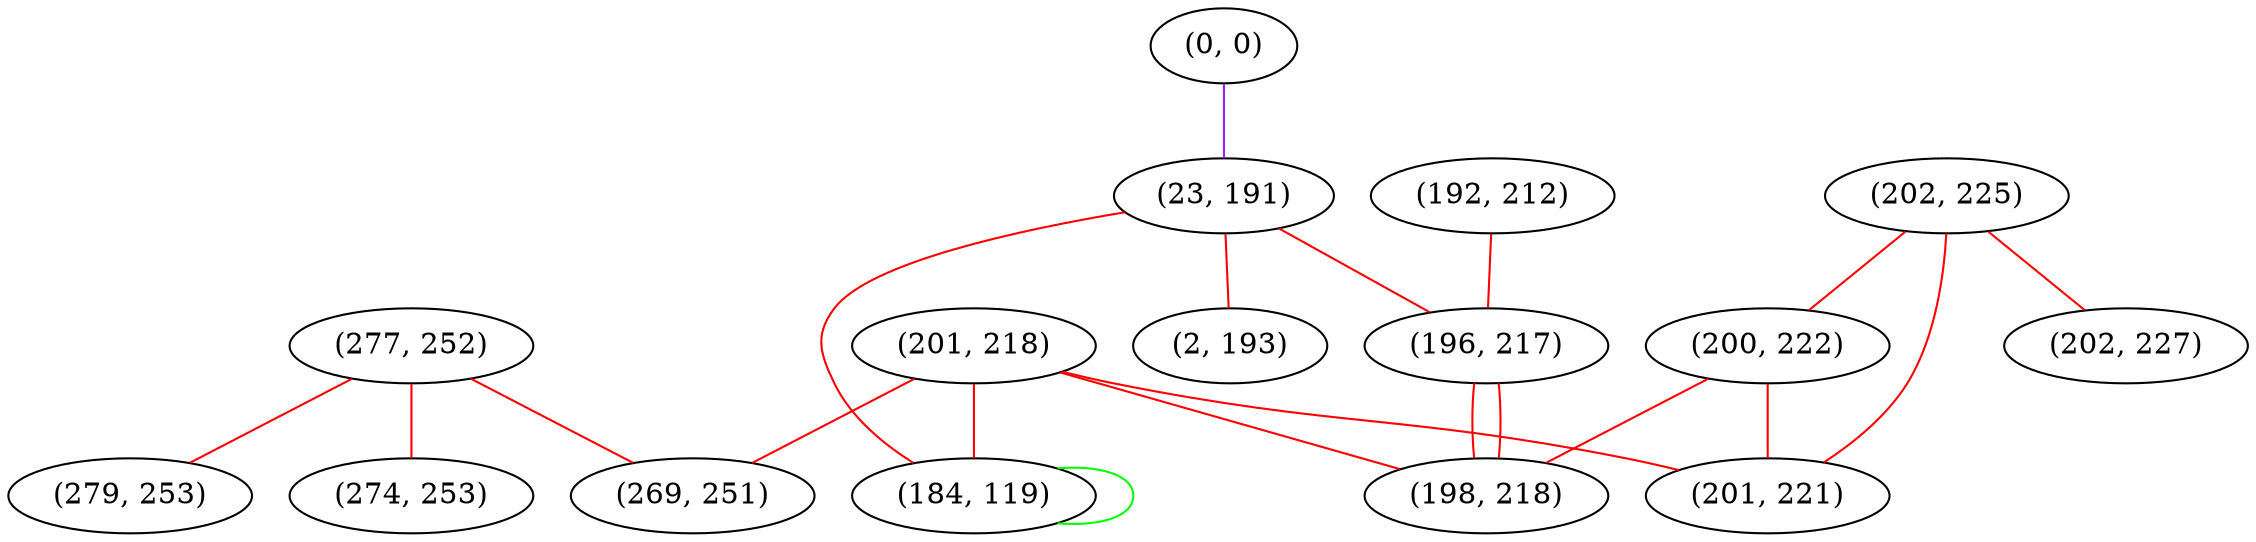 graph "" {
"(201, 218)";
"(0, 0)";
"(23, 191)";
"(192, 212)";
"(202, 225)";
"(277, 252)";
"(279, 253)";
"(2, 193)";
"(269, 251)";
"(200, 222)";
"(274, 253)";
"(196, 217)";
"(184, 119)";
"(201, 221)";
"(198, 218)";
"(202, 227)";
"(201, 218)" -- "(201, 221)"  [color=red, key=0, weight=1];
"(201, 218)" -- "(198, 218)"  [color=red, key=0, weight=1];
"(201, 218)" -- "(184, 119)"  [color=red, key=0, weight=1];
"(201, 218)" -- "(269, 251)"  [color=red, key=0, weight=1];
"(0, 0)" -- "(23, 191)"  [color=purple, key=0, weight=4];
"(23, 191)" -- "(196, 217)"  [color=red, key=0, weight=1];
"(23, 191)" -- "(184, 119)"  [color=red, key=0, weight=1];
"(23, 191)" -- "(2, 193)"  [color=red, key=0, weight=1];
"(192, 212)" -- "(196, 217)"  [color=red, key=0, weight=1];
"(202, 225)" -- "(200, 222)"  [color=red, key=0, weight=1];
"(202, 225)" -- "(202, 227)"  [color=red, key=0, weight=1];
"(202, 225)" -- "(201, 221)"  [color=red, key=0, weight=1];
"(277, 252)" -- "(274, 253)"  [color=red, key=0, weight=1];
"(277, 252)" -- "(279, 253)"  [color=red, key=0, weight=1];
"(277, 252)" -- "(269, 251)"  [color=red, key=0, weight=1];
"(200, 222)" -- "(201, 221)"  [color=red, key=0, weight=1];
"(200, 222)" -- "(198, 218)"  [color=red, key=0, weight=1];
"(196, 217)" -- "(198, 218)"  [color=red, key=0, weight=1];
"(196, 217)" -- "(198, 218)"  [color=red, key=1, weight=1];
"(184, 119)" -- "(184, 119)"  [color=green, key=0, weight=2];
}
